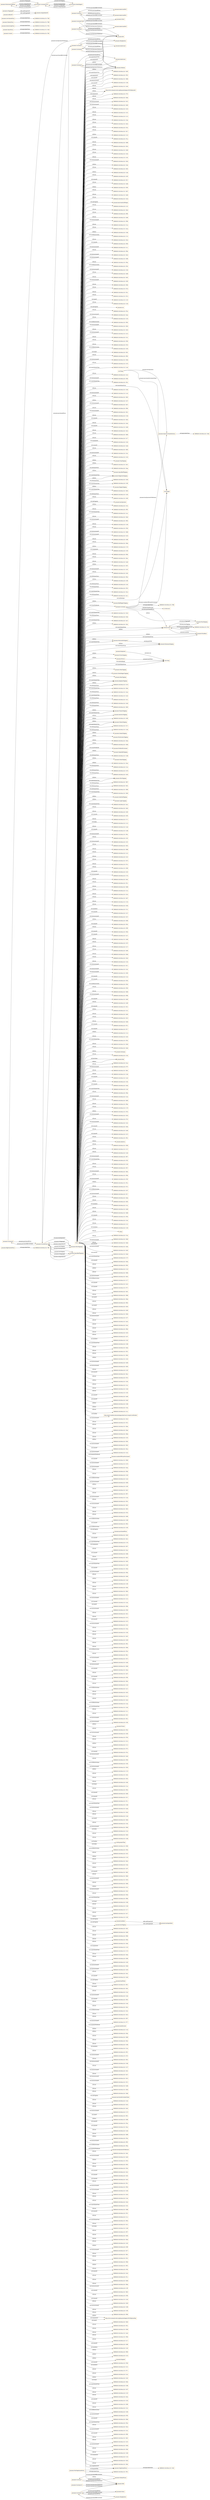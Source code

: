 digraph ar2dtool_diagram { 
rankdir=LR;
size="1501"
node [shape = rectangle, color="orange"]; "5890fe26:18c340ca124:-7f6f" "pizzaxxx:TunaTopping" "5890fe26:18c340ca124:-7d41" "5890fe26:18c340ca124:-7daa" "pizzaxxx:SpicyBeefTopping" "pizzaxxx:PepperoniTopping" "5890fe26:18c340ca124:-7e56" "5890fe26:18c340ca124:-7f92" "5890fe26:18c340ca124:-7cf8" "pizzaxxx:PepperTopping" "5890fe26:18c340ca124:-7d05" "5890fe26:18c340ca124:-7cd5" "pizzaxxx:Hot" "5890fe26:18c340ca124:-7fb4" "5890fe26:18c340ca124:-7eff" "5890fe26:18c340ca124:-7cef" "5890fe26:18c340ca124:-7f23" "pizzaxxx:SpicyPizza" "5890fe26:18c340ca124:-7d1e" "5890fe26:18c340ca124:-7f86" "5890fe26:18c340ca124:-7f54" "5890fe26:18c340ca124:-7ec1" "pizzaxxx:RedPepperTopping" "5890fe26:18c340ca124:-7d16" "pizzaxxx:NonVegetarianPizza" "5890fe26:18c340ca124:-7fa8" "5890fe26:18c340ca124:-7ea7" "5890fe26:18c340ca124:-7d3c" "pizzaxxx:Customer" "pizzaxxx:PrawnTopping" "pizzaxxx:ParmezanTopping" "pizzaxxx:CheesyPizza" "pizzaxxx:HighCaloriePizza" "pizzaxxx:MeatTopping" "pizzaxxx:GreenPepperTopping" "5890fe26:18c340ca124:-7f9d" "pizzaxxx:HamTopping" "5890fe26:18c340ca124:-7ebb" "pizzaxxx:JalapenoTopping" "5890fe26:18c340ca124:-7e7d" "pizzaxxx:InterestingPizza" "pizzaxxx:PizzaBase" "pizzaxxx:Medium" "5890fe26:18c340ca124:-7d0e" "5890fe26:18c340ca124:-7e81" "5890fe26:18c340ca124:-7e4a" "5890fe26:18c340ca124:-7f01" "5890fe26:18c340ca124:-7eaf" "5890fe26:18c340ca124:-7ce1" "pizzaxxx:MozzarellaTopping" "5890fe26:18c340ca124:-7e3d" "5890fe26:18c340ca124:-7d83" "pizzaxxx:PizzaTopping" "pizzaxxx:TomatoTopping" "pizzaxxx:AnchovyTopping" "5890fe26:18c340ca124:-7efb" "pizzaxxx:Person" "pizzaxxx:CheeseTopping" "pizzaxxx:Employee" "5890fe26:18c340ca124:-7f40" "5890fe26:18c340ca124:-7e71" "5890fe26:18c340ca124:-7ce8" "5890fe26:18c340ca124:-7fe2" "pizzaxxx:SalamiTopping" "pizzaxxx:Mild" "pizzaxxx:MushroomsTopping" "5890fe26:18c340ca124:-7d4e" "pizzaxxx:SpicinessValuePartition" "pizzaxxx:VegeterianPizza" "pizzaxxx:LowCaloriePizza" "5890fe26:18c340ca124:-7d46" "5890fe26:18c340ca124:-7eb3" "pizzaxxx:PreferedCustomer" "pizzaxxx:VegetableTopping" "5890fe26:18c340ca124:-7cd9" "pizzaxxx:OnionTopping" "5890fe26:18c340ca124:-7d4a" "5890fe26:18c340ca124:-7cce" "5890fe26:18c340ca124:-7e76" "5890fe26:18c340ca124:-7e30" "pizzaxxx:OliveTopping" "5890fe26:18c340ca124:-7db7" "5890fe26:18c340ca124:-7e61" "5890fe26:18c340ca124:-7d90" "5890fe26:18c340ca124:-7d00" "pizzaxxx:SeaFoodTopping" "pizzaxxx:Pizza" "pizzaxxx:CaperTopping" "pizzaxxx:Country" "5890fe26:18c340ca124:-7ea1" ; /*classes style*/
	"pizzaxxx:Customer10" -> "pizzaxxx:Mild" [ label = "pizzaxxx:hasSpicinessPreference" ];
	"pizzaxxx:CheezyPizza1" -> "pizzaxxx:Customer7" [ label = "pizzaxxx:purchasedByCustomer" ];
	"pizzaxxx:Customer7" -> "pizzaxxx:CheezyPizza1" [ label = "pizzaxxx:purchasedPizza" ];
	"pizzaxxx:Customer7" -> "pizzaxxx:Mild" [ label = "pizzaxxx:hasSpicinessPreference" ];
	"pizzaxxx:Customer1" -> "pizzaxxx:AmericanHot2" [ label = "pizzaxxx:purchasedPizza" ];
	"pizzaxxx:Customer1" -> "pizzaxxx:AmericanHot1" [ label = "pizzaxxx:purchasedPizza" ];
	"pizzaxxx:Customer1" -> "pizzaxxx:Hot" [ label = "pizzaxxx:hasSpicinessPreference" ];
	"pizzaxxx:Mergherita1" -> "pizzaxxx:Customer2" [ label = "pizzaxxx:purchasedByCustomer" ];
	"pizzaxxx:Customer6" -> "pizzaxxx:American2" [ label = "pizzaxxx:purchasedPizza" ];
	"pizzaxxx:Customer6" -> "pizzaxxx:Medium" [ label = "pizzaxxx:hasSpicinessPreference" ];
	"pizzaxxx:OliveTopping1" -> "pizzaxxx:CustomPizza1" [ label = "pizzaxxx:isToppingOf" ];
	"pizzaxxx:OliveTopping1" -> "pizzaxxx:CustomPizza1" [ label = "pizzaxxx:isIngredientOf" ];
	"pizzaxxx:Margherita2" -> "pizzaxxx:Customer3" [ label = "pizzaxxx:purchasedByCustomer" ];
	"pizzaxxx:SpicyPizza" -> "5890fe26:18c340ca124:-7eb3" [ label = "owl:equivalentClass" ];
	"pizzaxxx:CheesyPizza" -> "5890fe26:18c340ca124:-7f9d" [ label = "owl:equivalentClass" ];
	"pizzaxxx:isToppingOf" -> "pizzaxxx:isIngredientOf" [ label = "rdfs:subPropertyOf" ];
	"pizzaxxx:MushroomTopping1" -> "pizzaxxx:CustomePizza2" [ label = "pizzaxxx:isToppingOf" ];
	"pizzaxxx:MushroomTopping1" -> "pizzaxxx:CustomePizza2" [ label = "pizzaxxx:isIngredientOf" ];
	"pizzaxxx:HighCaloriePizza" -> "5890fe26:18c340ca124:-7f6f" [ label = "owl:equivalentClass" ];
	"pizzaxxx:GreenPepper1" -> "pizzaxxx:CustomePizza2" [ label = "pizzaxxx:isToppingOf" ];
	"pizzaxxx:GreenPepper1" -> "pizzaxxx:CustomePizza2" [ label = "pizzaxxx:isIngredientOf" ];
	"pizzaxxx:Customer5" -> "pizzaxxx:American1" [ label = "pizzaxxx:purchasedPizza" ];
	"pizzaxxx:Customer5" -> "pizzaxxx:Medium" [ label = "pizzaxxx:hasSpicinessPreference" ];
	"pizzaxxx:VegeterianPizza" -> "5890fe26:18c340ca124:-7e81" [ label = "owl:equivalentClass" ];
	"pizzaxxx:American2" -> "pizzaxxx:Customer6" [ label = "pizzaxxx:purchasedByCustomer" ];
	"pizzaxxx:InterestingPizza" -> "5890fe26:18c340ca124:-7f54" [ label = "owl:equivalentClass" ];
	"pizzaxxx:Soho2" -> "pizzaxxx:Customer9" [ label = "pizzaxxx:purchasedByCustomer" ];
	"pizzaxxx:CustomePizza2" -> "pizzaxxx:MushroomTopping1" [ label = "pizzaxxx:hasTopping" ];
	"pizzaxxx:CustomePizza2" -> "pizzaxxx:GreenPepper1" [ label = "pizzaxxx:hasTopping" ];
	"pizzaxxx:CustomePizza2" -> "pizzaxxx:MushroomTopping1" [ label = "pizzaxxx:hasIngredient" ];
	"pizzaxxx:CustomePizza2" -> "pizzaxxx:GreenPepper1" [ label = "pizzaxxx:hasIngredient" ];
	"pizzaxxx:AmericanHot3" -> "pizzaxxx:Customer4" [ label = "pizzaxxx:purchasedByCustomer" ];
	"pizzaxxx:SpicinessValuePartition" -> "5890fe26:18c340ca124:-7ebb" [ label = "owl:equivalentClass" ];
	"pizzaxxx:isBaseOf" -> "pizzaxxx:isIngredientOf" [ label = "rdfs:subPropertyOf" ];
	"pizzaxxx:Country" -> "5890fe26:18c340ca124:-7f92" [ label = "owl:equivalentClass" ];
	"pizzaxxx:MozzarellaTopping" -> "pizzaxxx:ParmezanTopping" [ label = "owl:disjointWith" ];
	"pizzaxxx:LowCaloriePizza" -> "5890fe26:18c340ca124:-7f40" [ label = "owl:equivalentClass" ];
	"NULL" -> "5890fe26:18c340ca124:-7eb5" [ label = "rdf:rest" ];
	"NULL" -> "pizzaxxx:PepperTopping" [ label = "rdf:first" ];
	"NULL" -> "pizzaxxx:Mild" [ label = "rdf:first" ];
	"NULL" -> "5890fe26:18c340ca124:-7ef0" [ label = "rdf:rest" ];
	"NULL" -> "5890fe26:18c340ca124:-7ef5" [ label = "owl:unionOf" ];
	"NULL" -> "pizzaxxx:ParmezanTopping" [ label = "rdf:first" ];
	"NULL" -> "pizzaxxx:PepperoniTopping" [ label = "owl:someValuesFrom" ];
	"NULL" -> "5890fe26:18c340ca124:-7c71" [ label = "rdf:rest" ];
	"NULL" -> "5890fe26:18c340ca124:-7c15" [ label = "swrl:body" ];
	"NULL" -> "5890fe26:18c340ca124:-7ca9" [ label = "rdf:rest" ];
	"NULL" -> "5890fe26:18c340ca124:-7cd8" [ label = "owl:unionOf" ];
	"NULL" -> "5890fe26:18c340ca124:-7f9c" [ label = "owl:intersectionOf" ];
	"NULL" -> "5890fe26:18c340ca124:-7cf5" [ label = "rdf:rest" ];
	"NULL" -> "5890fe26:18c340ca124:-7cf2" [ label = "owl:intersectionOf" ];
	"NULL" -> "5890fe26:18c340ca124:-7d32" [ label = "rdf:rest" ];
	"NULL" -> "5890fe26:18c340ca124:-7d68" [ label = "rdf:rest" ];
	"NULL" -> "pizzaxxx:Pizza" [ label = "owl:someValuesFrom" ];
	"NULL" -> "5890fe26:18c340ca124:-7cc3" [ label = "rdf:rest" ];
	"NULL" -> "5890fe26:18c340ca124:-7ecf" [ label = "rdf:rest" ];
	"NULL" -> "pizzaxxx:TunaTopping" [ label = "rdf:first" ];
	"NULL" -> "5890fe26:18c340ca124:-7d75" [ label = "rdf:rest" ];
	"NULL" -> "5890fe26:18c340ca124:-7f14" [ label = "rdf:rest" ];
	"NULL" -> "5890fe26:18c340ca124:-7bf6" [ label = "rdf:rest" ];
	"NULL" -> "5890fe26:18c340ca124:-7e2f" [ label = "owl:unionOf" ];
	"NULL" -> "5890fe26:18c340ca124:-7c7b" [ label = "owl:intersectionOf" ];
	"NULL" -> "5890fe26:18c340ca124:-7ce8" [ label = "owl:allValuesFrom" ];
	"NULL" -> "5890fe26:18c340ca124:-7edc" [ label = "rdf:rest" ];
	"NULL" -> "5890fe26:18c340ca124:-7f21" [ label = "rdf:rest" ];
	"NULL" -> "5890fe26:18c340ca124:-7dd8" [ label = "rdf:rest" ];
	"NULL" -> "5890fe26:18c340ca124:-7c1e" [ label = "rdf:rest" ];
	"NULL" -> "5890fe26:18c340ca124:-7e2e" [ label = "rdf:rest" ];
	"NULL" -> "5890fe26:18c340ca124:-7cf8" [ label = "owl:someValuesFrom" ];
	"NULL" -> "5890fe26:18c340ca124:-7e97" [ label = "rdf:rest" ];
	"NULL" -> "5890fe26:18c340ca124:-7c2b" [ label = "rdf:rest" ];
	"NULL" -> "5890fe26:18c340ca124:-7e3b" [ label = "rdf:rest" ];
	"NULL" -> "5890fe26:18c340ca124:-7c2c" [ label = "owl:members" ];
	"NULL" -> "5890fe26:18c340ca124:-7c57" [ label = "owl:unionOf" ];
	"NULL" -> "5890fe26:18c340ca124:-7cb7" [ label = "owl:intersectionOf" ];
	"NULL" -> "5890fe26:18c340ca124:-7bfd" [ label = "rdf:first" ];
	"NULL" -> "5890fe26:18c340ca124:-7f45" [ label = "owl:unionOf" ];
	"NULL" -> "pizzaxxx:Medium" [ label = "owl:someValuesFrom" ];
	"NULL" -> "5890fe26:18c340ca124:-7f8f" [ label = "rdf:rest" ];
	"NULL" -> "5890fe26:18c340ca124:-7f0d" [ label = "owl:unionOf" ];
	"NULL" -> "xsd:string" [ label = "owl:onDataRange" ];
	"NULL" -> "5890fe26:18c340ca124:-7ce7" [ label = "owl:unionOf" ];
	"NULL" -> "5890fe26:18c340ca124:-7e69" [ label = "rdf:rest" ];
	"NULL" -> "5890fe26:18c340ca124:-7e30" [ label = "owl:allValuesFrom" ];
	"NULL" -> "5890fe26:18c340ca124:-7d7f" [ label = "rdf:rest" ];
	"NULL" -> "5890fe26:18c340ca124:-7c27" [ label = "rdf:rest" ];
	"NULL" -> "5890fe26:18c340ca124:-7e90" [ label = "rdf:rest" ];
	"NULL" -> "5890fe26:18c340ca124:-7d4d" [ label = "rdf:rest" ];
	"NULL" -> "5890fe26:18c340ca124:-7cce" [ label = "owl:allValuesFrom" ];
	"NULL" -> "5890fe26:18c340ca124:-7dcd" [ label = "rdf:rest" ];
	"NULL" -> "5890fe26:18c340ca124:-7c34" [ label = "rdf:rest" ];
	"NULL" -> "5890fe26:18c340ca124:-7e56" [ label = "owl:allValuesFrom" ];
	"NULL" -> "pizzaxxx:OnionTopping" [ label = "rdf:first" ];
	"NULL" -> "5890fe26:18c340ca124:-7d11" [ label = "owl:intersectionOf" ];
	"NULL" -> "5890fe26:18c340ca124:-7cdc" [ label = "owl:intersectionOf" ];
	"NULL" -> "pizzaxxx:PreferedCustomer" [ label = "swrl:classPredicate" ];
	"NULL" -> "5890fe26:18c340ca124:-7df0" [ label = "owl:intersectionOf" ];
	"NULL" -> "5890fe26:18c340ca124:-7ccd" [ label = "owl:unionOf" ];
	"NULL" -> "5890fe26:18c340ca124:-7f2b" [ label = "owl:unionOf" ];
	"NULL" -> "5890fe26:18c340ca124:-7f5d" [ label = "owl:withRestrictions" ];
	"NULL" -> "5890fe26:18c340ca124:-7f59" [ label = "rdf:rest" ];
	"NULL" -> "5890fe26:18c340ca124:-7d06" [ label = "rdf:rest" ];
	"NULL" -> "5890fe26:18c340ca124:-7fd9" [ label = "owl:intersectionOf" ];
	"NULL" -> "5890fe26:18c340ca124:-7e60" [ label = "owl:unionOf" ];
	"NULL" -> "5890fe26:18c340ca124:-7e6f" [ label = "rdf:rest" ];
	"NULL" -> "5890fe26:18c340ca124:-7fa2" [ label = "owl:unionOf" ];
	"NULL" -> "5890fe26:18c340ca124:-7c21" [ label = "rdf:first" ];
	"NULL" -> "5890fe26:18c340ca124:-7eb0" [ label = "rdf:rest" ];
	"NULL" -> "5890fe26:18c340ca124:-7d13" [ label = "rdf:rest" ];
	"NULL" -> "5890fe26:18c340ca124:-7d49" [ label = "rdf:rest" ];
	"NULL" -> "5890fe26:18c340ca124:-7f12" [ label = "owl:unionOf" ];
	"NULL" -> "5890fe26:18c340ca124:-7f17" [ label = "owl:unionOf" ];
	"NULL" -> "pizzaxxx:MushroomsTopping" [ label = "rdf:first" ];
	"NULL" -> "5890fe26:18c340ca124:-7c14" [ label = "rdf:first" ];
	"NULL" -> "5890fe26:18c340ca124:-7eef" [ label = "rdf:rest" ];
	"NULL" -> "5890fe26:18c340ca124:-7f35" [ label = "owl:someValuesFrom" ];
	"NULL" -> "5890fe26:18c340ca124:-7d56" [ label = "rdf:rest" ];
	"NULL" -> "pizzaxxx:PizzaBase" [ label = "owl:someValuesFrom" ];
	"NULL" -> "5890fe26:18c340ca124:-7ebd" [ label = "rdf:rest" ];
	"NULL" -> "pizzaxxx:Germany" [ label = "rdf:first" ];
	"NULL" -> "5890fe26:18c340ca124:-7e7d" [ label = "owl:allValuesFrom" ];
	"NULL" -> "5890fe26:18c340ca124:-7ce1" [ label = "owl:allValuesFrom" ];
	"NULL" -> "5890fe26:18c340ca124:-7c3e" [ label = "rdf:rest" ];
	"NULL" -> "pizzaxxx:Italy" [ label = "owl:hasValue" ];
	"NULL" -> "5890fe26:18c340ca124:-7eca" [ label = "rdf:rest" ];
	"NULL" -> "5890fe26:18c340ca124:-7f7f" [ label = "owl:intersectionOf" ];
	"NULL" -> "5890fe26:18c340ca124:-7d81" [ label = "rdf:rest" ];
	"NULL" -> "5890fe26:18c340ca124:-7c4b" [ label = "rdf:rest" ];
	"NULL" -> "pizzaxxx:CheeseTopping" [ label = "rdf:first" ];
	"NULL" -> "5890fe26:18c340ca124:-7ce0" [ label = "owl:unionOf" ];
	"NULL" -> "5890fe26:18c340ca124:-7cfd" [ label = "rdf:rest" ];
	"NULL" -> "5890fe26:18c340ca124:-7eed" [ label = "owl:unionOf" ];
	"NULL" -> "5890fe26:18c340ca124:-7caf" [ label = "owl:someValuesFrom" ];
	"NULL" -> "5890fe26:18c340ca124:-7f9e" [ label = "rdf:rest" ];
	"NULL" -> "5890fe26:18c340ca124:-7ca4" [ label = "owl:intersectionOf" ];
	"NULL" -> "5890fe26:18c340ca124:-7dd3" [ label = "rdf:rest" ];
	"NULL" -> "5890fe26:18c340ca124:-7f9a" [ label = "rdf:rest" ];
	"NULL" -> "5890fe26:18c340ca124:-7c79" [ label = "rdf:rest" ];
	"NULL" -> "5890fe26:18c340ca124:-7f2d" [ label = "rdf:first" ];
	"NULL" -> "5890fe26:18c340ca124:-7d19" [ label = "owl:intersectionOf" ];
	"NULL" -> "5890fe26:18c340ca124:-7f7d" [ label = "rdf:rest" ];
	"NULL" -> "5890fe26:18c340ca124:-7cd1" [ label = "owl:intersectionOf" ];
	"NULL" -> "pizzaxxx:Italy" [ label = "rdf:first" ];
	"NULL" -> "5890fe26:18c340ca124:-7e8e" [ label = "owl:unionOf" ];
	"NULL" -> "5890fe26:18c340ca124:-7ee8" [ label = "rdf:rest" ];
	"NULL" -> "5890fe26:18c340ca124:-7e75" [ label = "owl:unionOf" ];
	"NULL" -> "5890fe26:18c340ca124:-7f0c" [ label = "rdf:rest" ];
	"NULL" -> "pizzaxxx:Hot" [ label = "owl:someValuesFrom" ];
	"NULL" -> "pizzaxxx:America" [ label = "rdf:first" ];
	"NULL" -> "5890fe26:18c340ca124:-7d3b" [ label = "rdf:rest" ];
	"NULL" -> "5890fe26:18c340ca124:-7c22" [ label = "rdf:rest" ];
	"NULL" -> "5890fe26:18c340ca124:-7ce9" [ label = "rdf:rest" ];
	"NULL" -> "5890fe26:18c340ca124:-7f67" [ label = "owl:intersectionOf" ];
	"NULL" -> "5890fe26:18c340ca124:-7f2f" [ label = "owl:someValuesFrom" ];
	"NULL" -> "5890fe26:18c340ca124:-7cd9" [ label = "owl:allValuesFrom" ];
	"NULL" -> "5890fe26:18c340ca124:-7c40" [ label = "rdf:rest" ];
	"NULL" -> "5890fe26:18c340ca124:-7f47" [ label = "rdf:rest" ];
	"NULL" -> "5890fe26:18c340ca124:-7d6c" [ label = "owl:intersectionOf" ];
	"NULL" -> "5890fe26:18c340ca124:-7f08" [ label = "rdf:rest" ];
	"NULL" -> "5890fe26:18c340ca124:-7f4f" [ label = "owl:intersectionOf" ];
	"NULL" -> "5890fe26:18c340ca124:-7f5c" [ label = "rdf:first" ];
	"NULL" -> "5890fe26:18c340ca124:-7f15" [ label = "rdf:rest" ];
	"NULL" -> "5890fe26:18c340ca124:-7c67" [ label = "owl:withRestrictions" ];
	"NULL" -> "5890fe26:18c340ca124:-7fc7" [ label = "owl:intersectionOf" ];
	"NULL" -> "5890fe26:18c340ca124:-7e6a" [ label = "rdf:rest" ];
	"NULL" -> "5890fe26:18c340ca124:-7bf3" [ label = "rdf:rest" ];
	"NULL" -> "5890fe26:18c340ca124:-7c41" [ label = "owl:members" ];
	"NULL" -> "5890fe26:18c340ca124:-7edd" [ label = "rdf:rest" ];
	"NULL" -> "xsd:string" [ label = "owl:someValuesFrom" ];
	"NULL" -> "5890fe26:18c340ca124:-7dd9" [ label = "rdf:rest" ];
	"NULL" -> "5890fe26:18c340ca124:-7f56" [ label = "owl:unionOf" ];
	"NULL" -> "5890fe26:18c340ca124:-7c5e" [ label = "rdf:rest" ];
	"NULL" -> "5890fe26:18c340ca124:-7c1f" [ label = "rdf:rest" ];
	"NULL" -> "5890fe26:18c340ca124:-7c28" [ label = "owl:members" ];
	"NULL" -> "rdf:nil" [ label = "rdf:rest" ];
	"NULL" -> "5890fe26:18c340ca124:-7c5a" [ label = "rdf:rest" ];
	"NULL" -> "5890fe26:18c340ca124:-7de8" [ label = "owl:intersectionOf" ];
	"NULL" -> "5890fe26:18c340ca124:-7de6" [ label = "rdf:rest" ];
	"NULL" -> "5890fe26:18c340ca124:-7ede" [ label = "owl:unionOf" ];
	"NULL" -> "5890fe26:18c340ca124:-7e61" [ label = "owl:allValuesFrom" ];
	"NULL" -> "5890fe26:18c340ca124:-7e00" [ label = "owl:intersectionOf" ];
	"NULL" -> "5890fe26:18c340ca124:-7e4a" [ label = "owl:allValuesFrom" ];
	"NULL" -> "5890fe26:18c340ca124:-7e3d" [ label = "owl:allValuesFrom" ];
	"NULL" -> "5890fe26:18c340ca124:-7da9" [ label = "owl:unionOf" ];
	"NULL" -> "5890fe26:18c340ca124:-7c7f" [ label = "owl:someValuesFrom" ];
	"NULL" -> "5890fe26:18c340ca124:-7e8a" [ label = "owl:unionOf" ];
	"NULL" -> "5890fe26:18c340ca124:-7fd5" [ label = "rdf:rest" ];
	"NULL" -> "5890fe26:18c340ca124:-7c1d" [ label = "rdf:first" ];
	"NULL" -> "5890fe26:18c340ca124:-7cef" [ label = "owl:allValuesFrom" ];
	"NULL" -> "5890fe26:18c340ca124:-7d0b" [ label = "rdf:rest" ];
	"NULL" -> "5890fe26:18c340ca124:-7d54" [ label = "owl:intersectionOf" ];
	"NULL" -> "5890fe26:18c340ca124:-7d46" [ label = "rdf:first" ];
	"NULL" -> "5890fe26:18c340ca124:-7c77" [ label = "owl:withRestrictions" ];
	"NULL" -> "5890fe26:18c340ca124:-7ec0" [ label = "owl:unionOf" ];
	"NULL" -> "5890fe26:18c340ca124:-7f72" [ label = "owl:unionOf" ];
	"NULL" -> "5890fe26:18c340ca124:-7e91" [ label = "rdf:rest" ];
	"NULL" -> "5890fe26:18c340ca124:-7d8d" [ label = "rdf:rest" ];
	"NULL" -> "5890fe26:18c340ca124:-7dda" [ label = "owl:oneOf" ];
	"NULL" -> "5890fe26:18c340ca124:-7fb0" [ label = "rdf:rest" ];
	"NULL" -> "5890fe26:18c340ca124:-7dc6" [ label = "owl:oneOf" ];
	"NULL" -> "5890fe26:18c340ca124:-7e06" [ label = "rdf:rest" ];
	"NULL" -> "5890fe26:18c340ca124:-7d5b" [ label = "rdf:rest" ];
	"NULL" -> "5890fe26:18c340ca124:-7cf7" [ label = "owl:intersectionOf" ];
	"NULL" -> "pizzaxxx:JalapenoTopping" [ label = "rdf:first" ];
	"NULL" -> "pizzaxxx:VegeterianPizza" [ label = "owl:complementOf" ];
	"NULL" -> "5890fe26:18c340ca124:-7ee3" [ label = "rdf:rest" ];
	"NULL" -> "5890fe26:18c340ca124:-7ea4" [ label = "rdf:rest" ];
	"NULL" -> "5890fe26:18c340ca124:-7fbd" [ label = "rdf:rest" ];
	"NULL" -> "5890fe26:18c340ca124:-7e20" [ label = "rdf:rest" ];
	"NULL" -> "pizzaxxx:Person" [ label = "rdf:first" ];
	"NULL" -> "5890fe26:18c340ca124:-7cd7" [ label = "rdf:rest" ];
	"NULL" -> "5890fe26:18c340ca124:-7d1e" [ label = "owl:someValuesFrom" ];
	"NULL" -> "5890fe26:18c340ca124:-7c35" [ label = "owl:members" ];
	"NULL" -> "pizzaxxx:Hot" [ label = "swrl:argument2" ];
	"NULL" -> "5890fe26:18c340ca124:-7c99" [ label = "owl:someValuesFrom" ];
	"NULL" -> "pizzaxxx:ParmezanTopping" [ label = "owl:someValuesFrom" ];
	"NULL" -> "5890fe26:18c340ca124:-7ebe" [ label = "rdf:rest" ];
	"NULL" -> "5890fe26:18c340ca124:-7f42" [ label = "rdf:rest" ];
	"NULL" -> "5890fe26:18c340ca124:-7d64" [ label = "rdf:rest" ];
	"NULL" -> "5890fe26:18c340ca124:-7c05" [ label = "rdf:first" ];
	"NULL" -> "5890fe26:18c340ca124:-7e08" [ label = "owl:intersectionOf" ];
	"NULL" -> "5890fe26:18c340ca124:-7d30" [ label = "owl:intersectionOf" ];
	"NULL" -> "5890fe26:18c340ca124:-7c3f" [ label = "rdf:rest" ];
	"NULL" -> "5890fe26:18c340ca124:-7da1" [ label = "owl:unionOf" ];
	"NULL" -> "pizzaxxx:HamTopping" [ label = "rdf:first" ];
	"NULL" -> "5890fe26:18c340ca124:-7f10" [ label = "rdf:rest" ];
	"NULL" -> "5890fe26:18c340ca124:-7c84" [ label = "rdf:first" ];
	"NULL" -> "5890fe26:18c340ca124:-7c4c" [ label = "rdf:rest" ];
	"NULL" -> "5890fe26:18c340ca124:-7c0d" [ label = "rdf:rest" ];
	"NULL" -> "5890fe26:18c340ca124:-7fb4" [ label = "owl:allValuesFrom" ];
	"NULL" -> "5890fe26:18c340ca124:-7cbf" [ label = "rdf:rest" ];
	"NULL" -> "pizzaxxx:Medium" [ label = "swrl:argument2" ];
	"NULL" -> "5890fe26:18c340ca124:-7ed9" [ label = "owl:unionOf" ];
	"NULL" -> "5890fe26:18c340ca124:-7ee9" [ label = "owl:unionOf" ];
	"NULL" -> "5890fe26:18c340ca124:-7c66" [ label = "rdf:first" ];
	"NULL" -> "5890fe26:18c340ca124:-7fa8" [ label = "owl:allValuesFrom" ];
	"NULL" -> "5890fe26:18c340ca124:-7c0a" [ label = "rdf:first" ];
	"NULL" -> "5890fe26:18c340ca124:-7ccc" [ label = "rdf:rest" ];
	"NULL" -> "pizzaxxx:RedPepperTopping" [ label = "rdf:first" ];
	"NULL" -> "pizzaxxx:MozzarellaTopping" [ label = "rdf:first" ];
	"NULL" -> "pizzaxxx:PizzaBase" [ label = "rdf:first" ];
	"NULL" -> "http://sqwrl.stanford.edu/ontologies/built-ins/3.4/sqwrl.owl#select" [ label = "swrl:builtin" ];
	"NULL" -> "5890fe26:18c340ca124:-7d1d" [ label = "owl:intersectionOf" ];
	"NULL" -> "5890fe26:18c340ca124:-7fc3" [ label = "rdf:rest" ];
	"NULL" -> "5890fe26:18c340ca124:-7d6e" [ label = "rdf:rest" ];
	"NULL" -> "5890fe26:18c340ca124:-7dee" [ label = "rdf:rest" ];
	"NULL" -> "5890fe26:18c340ca124:-7d6a" [ label = "rdf:rest" ];
	"NULL" -> "5890fe26:18c340ca124:-7c55" [ label = "rdf:rest" ];
	"NULL" -> "5890fe26:18c340ca124:-7bf4" [ label = "rdf:first" ];
	"NULL" -> "5890fe26:18c340ca124:-7d42" [ label = "owl:intersectionOf" ];
	"NULL" -> "5890fe26:18c340ca124:-7d4e" [ label = "rdf:first" ];
	"NULL" -> "5890fe26:18c340ca124:-7dca" [ label = "owl:unionOf" ];
	"NULL" -> "5890fe26:18c340ca124:-7ce4" [ label = "owl:intersectionOf" ];
	"NULL" -> "pizzaxxx:numberOfPizzasPurchased" [ label = "swrl:propertyPredicate" ];
	"NULL" -> "5890fe26:18c340ca124:-7db6" [ label = "owl:unionOf" ];
	"NULL" -> "5890fe26:18c340ca124:-7e79" [ label = "owl:intersectionOf" ];
	"NULL" -> "5890fe26:18c340ca124:-7eaa" [ label = "owl:intersectionOf" ];
	"NULL" -> "5890fe26:18c340ca124:-7fdd" [ label = "rdf:rest" ];
	"NULL" -> "5890fe26:18c340ca124:-7c30" [ label = "rdf:rest" ];
	"NULL" -> "5890fe26:18c340ca124:-7ca0" [ label = "owl:withRestrictions" ];
	"NULL" -> "5890fe26:18c340ca124:-7d38" [ label = "owl:intersectionOf" ];
	"NULL" -> "5890fe26:18c340ca124:-7c8f" [ label = "rdf:first" ];
	"NULL" -> "5890fe26:18c340ca124:-7ed1" [ label = "rdf:rest" ];
	"NULL" -> "5890fe26:18c340ca124:-7f87" [ label = "rdf:rest" ];
	"NULL" -> "5890fe26:18c340ca124:-7cab" [ label = "owl:intersectionOf" ];
	"NULL" -> "pizzaxxx:MeatTopping" [ label = "rdf:first" ];
	"NULL" -> "5890fe26:18c340ca124:-7f55" [ label = "rdf:rest" ];
	"NULL" -> "pizzaxxx:Medium" [ label = "rdf:first" ];
	"NULL" -> "5890fe26:18c340ca124:-7eb2" [ label = "owl:intersectionOf" ];
	"NULL" -> "5890fe26:18c340ca124:-7d02" [ label = "rdf:rest" ];
	"NULL" -> "5890fe26:18c340ca124:-7f16" [ label = "rdf:rest" ];
	"NULL" -> "5890fe26:18c340ca124:-7e6b" [ label = "rdf:rest" ];
	"NULL" -> "5890fe26:18c340ca124:-7c98" [ label = "owl:withRestrictions" ];
	"NULL" -> "5890fe26:18c340ca124:-7fb3" [ label = "owl:unionOf" ];
	"NULL" -> "5890fe26:18c340ca124:-7c6f" [ label = "owl:withRestrictions" ];
	"NULL" -> "pizzaxxx:purchasedPizza" [ label = "owl:onProperty" ];
	"NULL" -> "5890fe26:18c340ca124:-7d45" [ label = "rdf:rest" ];
	"NULL" -> "5890fe26:18c340ca124:-7ee1" [ label = "owl:unionOf" ];
	"NULL" -> "5890fe26:18c340ca124:-7c78" [ label = "owl:someValuesFrom" ];
	"NULL" -> "5890fe26:18c340ca124:-7bf7" [ label = "swrl:arguments" ];
	"NULL" -> "5890fe26:18c340ca124:-7d90" [ label = "owl:allValuesFrom" ];
	"NULL" -> "5890fe26:18c340ca124:-7eac" [ label = "rdf:rest" ];
	"NULL" -> "5890fe26:18c340ca124:-7e9b" [ label = "owl:unionOf" ];
	"NULL" -> "5890fe26:18c340ca124:-7d52" [ label = "rdf:rest" ];
	"NULL" -> "5890fe26:18c340ca124:-7e83" [ label = "owl:unionOf" ];
	"NULL" -> "5890fe26:18c340ca124:-7c8d" [ label = "owl:someValuesFrom" ];
	"NULL" -> "5890fe26:18c340ca124:-7fed" [ label = "owl:unionOf" ];
	"NULL" -> "5890fe26:18c340ca124:-7f6e" [ label = "owl:intersectionOf" ];
	"NULL" -> "5890fe26:18c340ca124:-7da8" [ label = "rdf:rest" ];
	"NULL" -> "5890fe26:18c340ca124:-7cad" [ label = "rdf:first" ];
	"NULL" -> "5890fe26:18c340ca124:-7e76" [ label = "owl:allValuesFrom" ];
	"NULL" -> "5890fe26:18c340ca124:-7cdf" [ label = "rdf:rest" ];
	"NULL" -> "5890fe26:18c340ca124:-7ea7" [ label = "owl:someValuesFrom" ];
	"NULL" -> "5890fe26:18c340ca124:-7df4" [ label = "rdf:rest" ];
	"NULL" -> "5890fe26:18c340ca124:-7db5" [ label = "rdf:rest" ];
	"NULL" -> "5890fe26:18c340ca124:-7d70" [ label = "rdf:rest" ];
	"NULL" -> "5890fe26:18c340ca124:-7cc5" [ label = "owl:intersectionOf" ];
	"NULL" -> "5890fe26:18c340ca124:-7cee" [ label = "owl:unionOf" ];
	"NULL" -> "5890fe26:18c340ca124:-7f8b" [ label = "owl:oneOf" ];
	"NULL" -> "5890fe26:18c340ca124:-7f38" [ label = "owl:intersectionOf" ];
	"NULL" -> "pizzaxxx:PepperoniTopping" [ label = "rdf:first" ];
	"NULL" -> "5890fe26:18c340ca124:-7dc2" [ label = "rdf:rest" ];
	"NULL" -> "5890fe26:18c340ca124:-7e74" [ label = "rdf:rest" ];
	"NULL" -> "5890fe26:18c340ca124:-7e70" [ label = "owl:unionOf" ];
	"NULL" -> "5890fe26:18c340ca124:-7c9c" [ label = "owl:intersectionOf" ];
	"NULL" -> "5890fe26:18c340ca124:-7cba" [ label = "rdf:rest" ];
	"NULL" -> "pizzaxxx:TomatoTopping" [ label = "owl:someValuesFrom" ];
	"NULL" -> "5890fe26:18c340ca124:-7c00" [ label = "rdf:rest" ];
	"NULL" -> "pizzaxxx:SalamiTopping" [ label = "rdf:first" ];
	"NULL" -> "5890fe26:18c340ca124:-7e92" [ label = "rdf:rest" ];
	"NULL" -> "5890fe26:18c340ca124:-7e39" [ label = "rdf:rest" ];
	"NULL" -> "5890fe26:18c340ca124:-7f6c" [ label = "rdf:rest" ];
	"NULL" -> "5890fe26:18c340ca124:-7d8e" [ label = "rdf:rest" ];
	"NULL" -> "pizzaxxx:Hot" [ label = "rdf:first" ];
	"NULL" -> "5890fe26:18c340ca124:-7f2e" [ label = "owl:withRestrictions" ];
	"NULL" -> "5890fe26:18c340ca124:-7fb1" [ label = "rdf:rest" ];
	"NULL" -> "xsd:integer" [ label = "owl:someValuesFrom" ];
	"NULL" -> "5890fe26:18c340ca124:-7d72" [ label = "owl:intersectionOf" ];
	"NULL" -> "5890fe26:18c340ca124:-7e46" [ label = "rdf:rest" ];
	"NULL" -> "5890fe26:18c340ca124:-7d08" [ label = "owl:intersectionOf" ];
	"NULL" -> "5890fe26:18c340ca124:-7eba" [ label = "owl:unionOf" ];
	"NULL" -> "5890fe26:18c340ca124:-7ed7" [ label = "rdf:rest" ];
	"NULL" -> "5890fe26:18c340ca124:-7f9f" [ label = "owl:unionOf" ];
	"NULL" -> "5890fe26:18c340ca124:-7ddc" [ label = "rdf:rest" ];
	"NULL" -> "5890fe26:18c340ca124:-7c43" [ label = "rdf:rest" ];
	"NULL" -> "5890fe26:18c340ca124:-7ca7" [ label = "owl:withRestrictions" ];
	"NULL" -> "5890fe26:18c340ca124:-7e53" [ label = "rdf:rest" ];
	"NULL" -> "5890fe26:18c340ca124:-7e14" [ label = "rdf:rest" ];
	"NULL" -> "5890fe26:18c340ca124:-7ee4" [ label = "rdf:rest" ];
	"NULL" -> "5890fe26:18c340ca124:-7cae" [ label = "owl:withRestrictions" ];
	"NULL" -> "xsd:integer" [ label = "owl:onDatatype" ];
	"NULL" -> "5890fe26:18c340ca124:-7c64" [ label = "owl:someValuesFrom" ];
	"NULL" -> "5890fe26:18c340ca124:-7c11" [ label = "rdf:rest" ];
	"NULL" -> "5890fe26:18c340ca124:-7ef1" [ label = "rdf:rest" ];
	"NULL" -> "5890fe26:18c340ca124:-7fe1" [ label = "owl:intersectionOf" ];
	"NULL" -> "5890fe26:18c340ca124:-7cfb" [ label = "owl:intersectionOf" ];
	"NULL" -> "pizzaxxx:France" [ label = "rdf:first" ];
	"NULL" -> "5890fe26:18c340ca124:-7fcb" [ label = "rdf:rest" ];
	"NULL" -> "5890fe26:18c340ca124:-7d4f" [ label = "owl:intersectionOf" ];
	"NULL" -> "5890fe26:18c340ca124:-7f29" [ label = "rdf:rest" ];
	"NULL" -> "5890fe26:18c340ca124:-7d3c" [ label = "rdf:first" ];
	"NULL" -> "5890fe26:18c340ca124:-7e7e" [ label = "rdf:rest" ];
	"NULL" -> "5890fe26:18c340ca124:-7c12" [ label = "rdf:first" ];
	"NULL" -> "5890fe26:18c340ca124:-7f75" [ label = "rdf:rest" ];
	"NULL" -> "5890fe26:18c340ca124:-7f1e" [ label = "owl:unionOf" ];
	"NULL" -> "5890fe26:18c340ca124:-7ea0" [ label = "owl:intersectionOf" ];
	"NULL" -> "5890fe26:18c340ca124:-7f36" [ label = "rdf:rest" ];
	"NULL" -> "5890fe26:18c340ca124:-7c85" [ label = "owl:withRestrictions" ];
	"NULL" -> "5890fe26:18c340ca124:-7d26" [ label = "owl:intersectionOf" ];
	"NULL" -> "5890fe26:18c340ca124:-7c7d" [ label = "rdf:first" ];
	"NULL" -> "5890fe26:18c340ca124:-7efe" [ label = "rdf:rest" ];
	"NULL" -> "5890fe26:18c340ca124:-7f43" [ label = "rdf:rest" ];
	"NULL" -> "5890fe26:18c340ca124:-7ebf" [ label = "rdf:rest" ];
	"NULL" -> "5890fe26:18c340ca124:-7c1a" [ label = "swrl:head" ];
	"NULL" -> "5890fe26:18c340ca124:-7f04" [ label = "rdf:rest" ];
	"NULL" -> "5890fe26:18c340ca124:-7eb6" [ label = "owl:unionOf" ];
	"NULL" -> "5890fe26:18c340ca124:-7e7c" [ label = "owl:unionOf" ];
	"NULL" -> "5890fe26:18c340ca124:-7f11" [ label = "rdf:rest" ];
	"NULL" -> "pizzaxxx:SpicyBeefTopping" [ label = "rdf:first" ];
	"NULL" -> "5890fe26:18c340ca124:-7c68" [ label = "owl:someValuesFrom" ];
	"NULL" -> "5890fe26:18c340ca124:-7ea6" [ label = "owl:intersectionOf" ];
	"NULL" -> "5890fe26:18c340ca124:-7db7" [ label = "owl:allValuesFrom" ];
	"NULL" -> "5890fe26:18c340ca124:-7dc8" [ label = "rdf:rest" ];
	"NULL" -> "5890fe26:18c340ca124:-7c4d" [ label = "rdf:rest" ];
	"NULL" -> "5890fe26:18c340ca124:-7dd4" [ label = "owl:oneOf" ];
	"NULL" -> "5890fe26:18c340ca124:-7c0e" [ label = "rdf:rest" ];
	"NULL" -> "5890fe26:18c340ca124:-7d0d" [ label = "owl:intersectionOf" ];
	"NULL" -> "5890fe26:18c340ca124:-7c24" [ label = "swrl:body" ];
	"NULL" -> "5890fe26:18c340ca124:-7d40" [ label = "rdf:rest" ];
	"NULL" -> "5890fe26:18c340ca124:-7c06" [ label = "rdf:rest" ];
	"NULL" -> "swrlb:greaterThan" [ label = "swrl:builtin" ];
	"NULL" -> "5890fe26:18c340ca124:-7bfb" [ label = "swrl:body" ];
	"NULL" -> "5890fe26:18c340ca124:-7f3b" [ label = "owl:withRestrictions" ];
	"NULL" -> "5890fe26:18c340ca124:-7d1f" [ label = "rdf:rest" ];
	"NULL" -> "5890fe26:18c340ca124:-7c19" [ label = "rdf:first" ];
	"NULL" -> "5890fe26:18c340ca124:-7da3" [ label = "rdf:rest" ];
	"NULL" -> "5890fe26:18c340ca124:-7cda" [ label = "rdf:rest" ];
	"NULL" -> "5890fe26:18c340ca124:-7c97" [ label = "rdf:first" ];
	"NULL" -> "5890fe26:18c340ca124:-7d82" [ label = "owl:unionOf" ];
	"NULL" -> "5890fe26:18c340ca124:-7db0" [ label = "rdf:rest" ];
	"NULL" -> "5890fe26:18c340ca124:-7d2b" [ label = "owl:intersectionOf" ];
	"NULL" -> "pizzaxxx:JalapenoTopping" [ label = "owl:someValuesFrom" ];
	"NULL" -> "5890fe26:18c340ca124:-7d9d" [ label = "rdf:rest" ];
	"NULL" -> "5890fe26:18c340ca124:-7c01" [ label = "rdf:first" ];
	"NULL" -> "5890fe26:18c340ca124:-7cb2" [ label = "owl:intersectionOf" ];
	"NULL" -> "5890fe26:18c340ca124:-7f4d" [ label = "rdf:rest" ];
	"NULL" -> "5890fe26:18c340ca124:-7f6b" [ label = "owl:someValuesFrom" ];
	"NULL" -> "5890fe26:18c340ca124:-7c0b" [ label = "swrl:head" ];
	"NULL" -> "5890fe26:18c340ca124:-7c56" [ label = "rdf:rest" ];
	"NULL" -> "5890fe26:18c340ca124:-7c17" [ label = "rdf:rest" ];
	"NULL" -> "5890fe26:18c340ca124:-7e27" [ label = "rdf:rest" ];
	"NULL" -> "5890fe26:18c340ca124:-7c9f" [ label = "rdf:first" ];
	"NULL" -> "pizzaxxx:hasBase" [ label = "owl:onProperty" ];
	"NULL" -> "5890fe26:18c340ca124:-7dfc" [ label = "rdf:rest" ];
	"NULL" -> "5890fe26:18c340ca124:-7eb8" [ label = "rdf:rest" ];
	"NULL" -> "5890fe26:18c340ca124:-7f88" [ label = "rdf:rest" ];
	"NULL" -> "5890fe26:18c340ca124:-7feb" [ label = "rdf:rest" ];
	"NULL" -> "5890fe26:18c340ca124:-7e9e" [ label = "rdf:rest" ];
	"NULL" -> "5890fe26:18c340ca124:-7c20" [ label = "swrl:arguments" ];
	"NULL" -> "5890fe26:18c340ca124:-7c70" [ label = "owl:someValuesFrom" ];
	"NULL" -> "5890fe26:18c340ca124:-7e9a" [ label = "rdf:rest" ];
	"NULL" -> "5890fe26:18c340ca124:-7bf9" [ label = "rdf:rest" ];
	"NULL" -> "5890fe26:18c340ca124:-7cd3" [ label = "rdf:rest" ];
	"NULL" -> "5890fe26:18c340ca124:-7d3d" [ label = "owl:intersectionOf" ];
	"NULL" -> "5890fe26:18c340ca124:-7e29" [ label = "owl:intersectionOf" ];
	"NULL" -> "5890fe26:18c340ca124:-7d4a" [ label = "rdf:first" ];
	"NULL" -> "pizzaxxx:PrawnTopping" [ label = "rdf:first" ];
	"NULL" -> "5890fe26:18c340ca124:-7eec" [ label = "rdf:rest" ];
	"NULL" -> "5890fe26:18c340ca124:-7e49" [ label = "owl:unionOf" ];
	"NULL" -> "pizzaxxx:hasPhone" [ label = "owl:onProperty" ];
	"NULL" -> "5890fe26:18c340ca124:-7f81" [ label = "rdf:rest" ];
	"NULL" -> "5890fe26:18c340ca124:-7e6c" [ label = "owl:oneOf" ];
	"NULL" -> "5890fe26:18c340ca124:-7ec1" [ label = "owl:allValuesFrom" ];
	"NULL" -> "5890fe26:18c340ca124:-7c2e" [ label = "rdf:rest" ];
	"NULL" -> "5890fe26:18c340ca124:-7ceb" [ label = "owl:intersectionOf" ];
	"NULL" -> "5890fe26:18c340ca124:-7f05" [ label = "owl:unionOf" ];
	"NULL" -> "5890fe26:18c340ca124:-7ced" [ label = "rdf:rest" ];
	"NULL" -> "5890fe26:18c340ca124:-7e0c" [ label = "rdf:rest" ];
	"NULL" -> "5890fe26:18c340ca124:-7c8c" [ label = "owl:withRestrictions" ];
	"NULL" -> "5890fe26:18c340ca124:-7dc3" [ label = "rdf:rest" ];
	"NULL" -> "5890fe26:18c340ca124:-7fd7" [ label = "rdf:rest" ];
	"NULL" -> "5890fe26:18c340ca124:-7f77" [ label = "owl:intersectionOf" ];
	"NULL" -> "pizzaxxx:hasDiscount" [ label = "swrl:propertyPredicate" ];
	"NULL" -> "5890fe26:18c340ca124:-7c1b" [ label = "rdf:first" ];
	"NULL" -> "5890fe26:18c340ca124:-7bfa" [ label = "rdf:first" ];
	"NULL" -> "5890fe26:18c340ca124:-7dd0" [ label = "rdf:rest" ];
	"NULL" -> "5890fe26:18c340ca124:-7fa5" [ label = "rdf:rest" ];
	"NULL" -> "5890fe26:18c340ca124:-7c69" [ label = "rdf:rest" ];
	"NULL" -> "5890fe26:18c340ca124:-7c3a" [ label = "owl:members" ];
	"NULL" -> "5890fe26:18c340ca124:-7ff1" [ label = "rdf:rest" ];
	"NULL" -> "5890fe26:18c340ca124:-7fcf" [ label = "owl:intersectionOf" ];
	"NULL" -> "5890fe26:18c340ca124:-7fb2" [ label = "rdf:rest" ];
	"NULL" -> "5890fe26:18c340ca124:-7c6b" [ label = "owl:intersectionOf" ];
	"NULL" -> "5890fe26:18c340ca124:-7c37" [ label = "rdf:rest" ];
	"NULL" -> "5890fe26:18c340ca124:-7d0e" [ label = "owl:someValuesFrom" ];
	"NULL" -> "5890fe26:18c340ca124:-7efc" [ label = "owl:intersectionOf" ];
	"NULL" -> "5890fe26:18c340ca124:-7e47" [ label = "rdf:rest" ];
	"NULL" -> "5890fe26:18c340ca124:-7d15" [ label = "owl:intersectionOf" ];
	"NULL" -> "5890fe26:18c340ca124:-7d7c" [ label = "owl:intersectionOf" ];
	"NULL" -> "5890fe26:18c340ca124:-7ed8" [ label = "rdf:rest" ];
	"NULL" -> "5890fe26:18c340ca124:-7d5d" [ label = "rdf:rest" ];
	"NULL" -> "5890fe26:18c340ca124:-7ddd" [ label = "rdf:rest" ];
	"NULL" -> "pizzaxxx:hasCalorificContentValue" [ label = "owl:onProperty" ];
	"NULL" -> "5890fe26:18c340ca124:-7c44" [ label = "rdf:rest" ];
	"NULL" -> "5890fe26:18c340ca124:-7e54" [ label = "rdf:rest" ];
	"NULL" -> "5890fe26:18c340ca124:-7ee5" [ label = "rdf:rest" ];
	"NULL" -> "5890fe26:18c340ca124:-7c73" [ label = "owl:intersectionOf" ];
	"NULL" -> "5890fe26:18c340ca124:-7f23" [ label = "owl:allValuesFrom" ];
	"NULL" -> "5890fe26:18c340ca124:-7f91" [ label = "owl:oneOf" ];
	"NULL" -> "5890fe26:18c340ca124:-7bf8" [ label = "rdf:first" ];
	"NULL" -> "5890fe26:18c340ca124:-7f5a" [ label = "owl:unionOf" ];
	"NULL" -> "5890fe26:18c340ca124:-7dce" [ label = "owl:unionOf" ];
	"NULL" -> "5890fe26:18c340ca124:-7ce6" [ label = "rdf:rest" ];
	"NULL" -> "5890fe26:18c340ca124:-7d98" [ label = "rdf:rest" ];
	"NULL" -> "5890fe26:18c340ca124:-7f3a" [ label = "rdf:first" ];
	"NULL" -> "5890fe26:18c340ca124:-7ff5" [ label = "owl:intersectionOf" ];
	"NULL" -> "5890fe26:18c340ca124:-7f6a" [ label = "owl:withRestrictions" ];
	"NULL" -> "pizzaxxx:hasSpicinessPreference" [ label = "swrl:propertyPredicate" ];
	"NULL" -> "5890fe26:18c340ca124:-7e8c" [ label = "rdf:rest" ];
	"NULL" -> "5890fe26:18c340ca124:-7ed3" [ label = "owl:intersectionOf" ];
	"NULL" -> "5890fe26:18c340ca124:-7f33" [ label = "rdf:first" ];
	"NULL" -> "5890fe26:18c340ca124:-7f83" [ label = "rdf:rest" ];
	"NULL" -> "5890fe26:18c340ca124:-7f44" [ label = "rdf:rest" ];
	"NULL" -> "5890fe26:18c340ca124:-7e3c" [ label = "owl:unionOf" ];
	"NULL" -> "5890fe26:18c340ca124:-7ef2" [ label = "owl:unionOf" ];
	"NULL" -> "5890fe26:18c340ca124:-7efb" [ label = "rdf:first" ];
	"NULL" -> "5890fe26:18c340ca124:-7e55" [ label = "owl:unionOf" ];
	"NULL" -> "5890fe26:18c340ca124:-7f51" [ label = "rdf:rest" ];
	"NULL" -> "5890fe26:18c340ca124:-7f00" [ label = "owl:intersectionOf" ];
	"NULL" -> "5890fe26:18c340ca124:-7c60" [ label = "owl:intersectionOf" ];
	"NULL" -> "5890fe26:18c340ca124:-7dc9" [ label = "rdf:rest" ];
	"NULL" -> "5890fe26:18c340ca124:-7c4e" [ label = "rdf:rest" ];
	"NULL" -> "5890fe26:18c340ca124:-7e5e" [ label = "rdf:rest" ];
	"NULL" -> "5890fe26:18c340ca124:-7c91" [ label = "owl:someValuesFrom" ];
	"NULL" -> "pizzaxxx:Pizza" [ label = "rdf:first" ];
	"NULL" -> "5890fe26:18c340ca124:-7dd6" [ label = "rdf:rest" ];
	"NULL" -> "5890fe26:18c340ca124:-7f22" [ label = "owl:unionOf" ];
	"NULL" -> "5890fe26:18c340ca124:-7c1c" [ label = "rdf:rest" ];
	"NULL" -> "5890fe26:18c340ca124:-7f64" [ label = "owl:someValuesFrom" ];
	"NULL" -> "5890fe26:18c340ca124:-7e2c" [ label = "rdf:rest" ];
	"NULL" -> "5890fe26:18c340ca124:-7c08" [ label = "swrl:body" ];
	"NULL" -> "5890fe26:18c340ca124:-7ff7" [ label = "rdf:rest" ];
	"NULL" -> "5890fe26:18c340ca124:-7e95" [ label = "rdf:rest" ];
	"NULL" -> "5890fe26:18c340ca124:-7da4" [ label = "rdf:rest" ];
	"NULL" -> "5890fe26:18c340ca124:-7c92" [ label = "rdf:rest" ];
	"NULL" -> "5890fe26:18c340ca124:-7bff" [ label = "rdf:first" ];
	"NULL" -> "5890fe26:18c340ca124:-7d77" [ label = "owl:intersectionOf" ];
	"NULL" -> "5890fe26:18c340ca124:-7db1" [ label = "rdf:rest" ];
	"NULL" -> "5890fe26:18c340ca124:-7fc5" [ label = "rdf:rest" ];
	"NULL" -> "pizzaxxx:AnchovyTopping" [ label = "rdf:first" ];
	"NULL" -> "5890fe26:18c340ca124:-7f8d" [ label = "rdf:rest" ];
	"NULL" -> "5890fe26:18c340ca124:-7f62" [ label = "rdf:first" ];
	"NULL" -> "5890fe26:18c340ca124:-7f0f" [ label = "rdf:rest" ];
	"NULL" -> "5890fe26:18c340ca124:-7ecb" [ label = "owl:unionOf" ];
	"NULL" -> "5890fe26:18c340ca124:-7f1c" [ label = "rdf:rest" ];
	"NULL" -> "5890fe26:18c340ca124:-7eb9" [ label = "rdf:rest" ];
	"NULL" -> "5890fe26:18c340ca124:-7dbe" [ label = "rdf:rest" ];
	"NULL" -> "5890fe26:18c340ca124:-7cff" [ label = "owl:intersectionOf" ];
	"NULL" -> "5890fe26:18c340ca124:-7db2" [ label = "owl:unionOf" ];
	"NULL" -> "5890fe26:18c340ca124:-7fdf" [ label = "rdf:rest" ];
	"NULL" -> "5890fe26:18c340ca124:-7cd4" [ label = "owl:unionOf" ];
	"NULL" -> "5890fe26:18c340ca124:-7d29" [ label = "rdf:rest" ];
	"NULL" -> "5890fe26:18c340ca124:-7c89" [ label = "owl:intersectionOf" ];
	"NULL" -> "5890fe26:18c340ca124:-7cf9" [ label = "rdf:rest" ];
	"NULL" -> "5890fe26:18c340ca124:-7f89" [ label = "rdf:rest" ];
	"NULL" -> "http://www.semanticweb.org/bina/ontologies/2023/9/pizza#np" [ label = "swrl:argument2" ];
	"NULL" -> "5890fe26:18c340ca124:-7de0" [ label = "owl:oneOf" ];
	"NULL" -> "5890fe26:18c340ca124:-7fec" [ label = "rdf:rest" ];
	"NULL" -> "5890fe26:18c340ca124:-7d36" [ label = "rdf:rest" ];
	"NULL" -> "pizzaxxx:Customer" [ label = "swrl:classPredicate" ];
	"NULL" -> "pizzaxxx:hasTopping" [ label = "owl:onProperty" ];
	"NULL" -> "5890fe26:18c340ca124:-7ee0" [ label = "rdf:rest" ];
	"NULL" -> "5890fe26:18c340ca124:-7f96" [ label = "rdf:rest" ];
	"NULL" -> "5890fe26:18c340ca124:-7cc7" [ label = "rdf:rest" ];
	"NULL" -> "5890fe26:18c340ca124:-7d8f" [ label = "owl:unionOf" ];
	"NULL" -> "5890fe26:18c340ca124:-7d05" [ label = "owl:someValuesFrom" ];
	"NULL" -> "5890fe26:18c340ca124:-7c45" [ label = "owl:members" ];
	"NULL" -> "5890fe26:18c340ca124:-7f69" [ label = "rdf:first" ];
	"NULL" -> "5890fe26:18c340ca124:-7c23" [ label = "rdf:first" ];
	"NULL" -> "pizzaxxx:England" [ label = "rdf:first" ];
	"NULL" -> "5890fe26:18c340ca124:-7f48" [ label = "owl:unionOf" ];
	"NULL" -> "5890fe26:18c340ca124:-7c31" [ label = "owl:members" ];
	"NULL" -> "5890fe26:18c340ca124:-7f71" [ label = "rdf:rest" ];
	"NULL" -> "5890fe26:18c340ca124:-7ca2" [ label = "rdf:rest" ];
	"NULL" -> "5890fe26:18c340ca124:-7c62" [ label = "rdf:first" ];
	"NULL" -> "5890fe26:18c340ca124:-7bfe" [ label = "swrl:head" ];
	"NULL" -> "5890fe26:18c340ca124:-7c86" [ label = "owl:someValuesFrom" ];
	"NULL" -> "5890fe26:18c340ca124:-7c87" [ label = "rdf:rest" ];
	"NULL" -> "5890fe26:18c340ca124:-7c2f" [ label = "rdf:rest" ];
	"NULL" -> "5890fe26:18c340ca124:-7efa" [ label = "rdf:rest" ];
	"NULL" -> "5890fe26:18c340ca124:-7c53" [ label = "owl:unionOf" ];
	"NULL" -> "5890fe26:18c340ca124:-7df6" [ label = "rdf:rest" ];
	"NULL" -> "5890fe26:18c340ca124:-7c3c" [ label = "rdf:rest" ];
	"NULL" -> "5890fe26:18c340ca124:-7eaf" [ label = "owl:someValuesFrom" ];
	"NULL" -> "5890fe26:18c340ca124:-7c90" [ label = "owl:withRestrictions" ];
	"NULL" -> "5890fe26:18c340ca124:-7d16" [ label = "owl:someValuesFrom" ];
	"NULL" -> "5890fe26:18c340ca124:-7f3f" [ label = "owl:intersectionOf" ];
	"NULL" -> "5890fe26:18c340ca124:-7d9e" [ label = "owl:unionOf" ];
	"NULL" -> "5890fe26:18c340ca124:-7f5e" [ label = "owl:someValuesFrom" ];
	"NULL" -> "5890fe26:18c340ca124:-7dc4" [ label = "rdf:rest" ];
	"NULL" -> "pizzaxxx:SeaFoodTopping" [ label = "rdf:first" ];
	"NULL" -> "5890fe26:18c340ca124:-7c5c" [ label = "owl:intersectionOf" ];
	"NULL" -> "5890fe26:18c340ca124:-7ff9" [ label = "owl:unionOf" ];
	"NULL" -> "5890fe26:18c340ca124:-7dd1" [ label = "rdf:rest" ];
	"NULL" -> "5890fe26:18c340ca124:-7c02" [ label = "rdf:rest" ];
	"NULL" -> "5890fe26:18c340ca124:-7d58" [ label = "owl:intersectionOf" ];
	"NULL" -> "5890fe26:18c340ca124:-7fa6" [ label = "rdf:rest" ];
	"NULL" -> "5890fe26:18c340ca124:-7c80" [ label = "rdf:rest" ];
	"NULL" -> "5890fe26:18c340ca124:-7c18" [ label = "swrl:arguments" ];
	"NULL" -> "5890fe26:18c340ca124:-7d1b" [ label = "rdf:rest" ];
	"NULL" -> "5890fe26:18c340ca124:-7d8c" [ label = "rdf:rest" ];
	"NULL" -> "5890fe26:18c340ca124:-7e93" [ label = "owl:unionOf" ];
	"NULL" -> "5890fe26:18c340ca124:-7f53" [ label = "owl:intersectionOf" ];
	"NULL" -> "5890fe26:18c340ca124:-7d9b" [ label = "owl:unionOf" ];
	"NULL" -> "5890fe26:18c340ca124:-7c38" [ label = "rdf:rest" ];
	"NULL" -> "5890fe26:18c340ca124:-7e48" [ label = "rdf:rest" ];
	"NULL" -> "http://www.semanticweb.org/bina/ontologies/2023/9/pizza#c" [ label = "rdf:first" ];
	"NULL" -> "5890fe26:18c340ca124:-7f7b" [ label = "rdf:rest" ];
	"NULL" -> "5890fe26:18c340ca124:-7dde" [ label = "rdf:rest" ];
	"NULL" -> "5890fe26:18c340ca124:-7e22" [ label = "owl:intersectionOf" ];
	"NULL" -> "5890fe26:18c340ca124:-7e80" [ label = "owl:intersectionOf" ];
	"NULL" -> "5890fe26:18c340ca124:-7e16" [ label = "rdf:rest" ];
	"NULL" -> "http://www.semanticweb.org/bina/ontologies/2023/9/pizza#np" [ label = "rdf:first" ];
	"NULL" -> "5890fe26:18c340ca124:-7c52" [ label = "rdf:rest" ];
	"NULL" -> "5890fe26:18c340ca124:-7c13" [ label = "rdf:rest" ];
	"NULL" -> "5890fe26:18c340ca124:-7c9a" [ label = "rdf:rest" ];
	"NULL" -> "5890fe26:18c340ca124:-7eb4" [ label = "rdf:rest" ];
	"NULL" -> "5890fe26:18c340ca124:-7fcd" [ label = "rdf:rest" ];
	"NULL" -> "5890fe26:18c340ca124:-7d17" [ label = "rdf:rest" ];
	"NULL" -> "5890fe26:18c340ca124:-7c10" [ label = "rdf:first" ];
	"NULL" -> "5890fe26:18c340ca124:-7f1a" [ label = "owl:unionOf" ];
	"NULL" -> "5890fe26:18c340ca124:-7d99" [ label = "rdf:rest" ];
	"NULL" -> "5890fe26:18c340ca124:-7d24" [ label = "rdf:rest" ];
	"NULL" -> "5890fe26:18c340ca124:-7e8d" [ label = "rdf:rest" ];
	"NULL" -> "5890fe26:18c340ca124:-7cd5" [ label = "owl:allValuesFrom" ];
	"NULL" -> "5890fe26:18c340ca124:-7d00" [ label = "owl:someValuesFrom" ];
	"NULL" -> "5890fe26:18c340ca124:-7cb5" [ label = "rdf:rest" ];
	"NULL" -> "5890fe26:18c340ca124:-7cf0" [ label = "rdf:rest" ];
	"NULL" -> "5890fe26:18c340ca124:-7d34" [ label = "owl:intersectionOf" ];
	"NULL" -> "5890fe26:18c340ca124:-7c6e" [ label = "rdf:first" ];
	"NULL" -> "5890fe26:18c340ca124:-7bf5" [ label = "rdf:rest" ];
	"NULL" -> "5890fe26:18c340ca124:-7ca6" [ label = "rdf:first" ];
	"NULL" -> "5890fe26:18c340ca124:-7e5f" [ label = "rdf:rest" ];
	"NULL" -> "5890fe26:18c340ca124:-7fa7" [ label = "owl:unionOf" ];
	"NULL" -> "5890fe26:18c340ca124:-7edb" [ label = "rdf:rest" ];
	"NULL" -> "5890fe26:18c340ca124:-7bf0" [ label = "rdf:first" ];
	"NULL" -> "5890fe26:18c340ca124:-7dd7" [ label = "rdf:rest" ];
	"NULL" -> "5890fe26:18c340ca124:-7e89" [ label = "rdf:rest" ];
	"NULL" -> "5890fe26:18c340ca124:-7e71" [ label = "owl:allValuesFrom" ];
	"NULL" -> "5890fe26:18c340ca124:-7e2d" [ label = "rdf:rest" ];
	"NULL" -> "pizzaxxx:hasCountryOfOrigin" [ label = "owl:onProperty" ];
	"NULL" -> "5890fe26:18c340ca124:-7ccf" [ label = "rdf:rest" ];
	"NULL" -> "5890fe26:18c340ca124:-7de4" [ label = "rdf:rest" ];
	"NULL" -> "5890fe26:18c340ca124:-7ff8" [ label = "rdf:rest" ];
	"NULL" -> "5890fe26:18c340ca124:-7e96" [ label = "rdf:rest" ];
	"NULL" -> "5890fe26:18c340ca124:-7f98" [ label = "owl:intersectionOf" ];
	"NULL" -> "5890fe26:18c340ca124:-7c2a" [ label = "rdf:rest" ];
	"NULL" -> "5890fe26:18c340ca124:-7e3a" [ label = "rdf:rest" ];
	"NULL" -> "5890fe26:18c340ca124:-7c8b" [ label = "rdf:first" ];
	"NULL" -> "pizzaxxx:MozzarellaTopping" [ label = "owl:someValuesFrom" ];
	"NULL" -> "5890fe26:18c340ca124:-7c7e" [ label = "owl:withRestrictions" ];
	"NULL" -> "5890fe26:18c340ca124:-7d2e" [ label = "rdf:rest" ];
	"NULL" -> "5890fe26:18c340ca124:-7f09" [ label = "owl:unionOf" ];
	"NULL" -> "5890fe26:18c340ca124:-7cc1" [ label = "owl:intersectionOf" ];
	"NULL" -> "5890fe26:18c340ca124:-7f8e" [ label = "rdf:rest" ];
	"NULL" -> "5890fe26:18c340ca124:-7dc0" [ label = "owl:intersectionOf" ];
	"NULL" -> "5890fe26:18c340ca124:-7df8" [ label = "owl:intersectionOf" ];
	"NULL" -> "5890fe26:18c340ca124:-7f8a" [ label = "rdf:rest" ];
	"NULL" -> "5890fe26:18c340ca124:-7f34" [ label = "owl:withRestrictions" ];
	"NULL" -> "5890fe26:18c340ca124:-7c94" [ label = "owl:intersectionOf" ];
	"NULL" -> "5890fe26:18c340ca124:-7e68" [ label = "rdf:rest" ];
	"NULL" -> "5890fe26:18c340ca124:-7e82" [ label = "rdf:rest" ];
	"NULL" -> "5890fe26:18c340ca124:-7d5f" [ label = "owl:intersectionOf" ];
	"NULL" -> "5890fe26:18c340ca124:-7d83" [ label = "owl:allValuesFrom" ];
	"NULL" -> "5890fe26:18c340ca124:-7dfe" [ label = "rdf:rest" ];
	"NULL" -> "5890fe26:18c340ca124:-7f1d" [ label = "rdf:rest" ];
	"NULL" -> "5890fe26:18c340ca124:-7fa1" [ label = "rdf:rest" ];
	"NULL" -> "5890fe26:18c340ca124:-7ea1" [ label = "owl:someValuesFrom" ];
	"NULL" -> "5890fe26:18c340ca124:-7d7a" [ label = "rdf:rest" ];
	"NULL" -> "5890fe26:18c340ca124:-7c4f" [ label = "owl:oneOf" ];
	"NULL" -> "5890fe26:18c340ca124:-7c26" [ label = "rdf:rest" ];
	"NULL" -> "pizzaxxx:ssn" [ label = "owl:onProperty" ];
	"NULL" -> "5890fe26:18c340ca124:-7f2a" [ label = "rdf:rest" ];
	"NULL" -> "5890fe26:18c340ca124:-7eae" [ label = "owl:intersectionOf" ];
	"NULL" -> "5890fe26:18c340ca124:-7c33" [ label = "rdf:rest" ];
	"NULL" -> "5890fe26:18c340ca124:-7f63" [ label = "owl:withRestrictions" ];
	"NULL" -> "5890fe26:18c340ca124:-7d04" [ label = "owl:intersectionOf" ];
	"NULL" -> "5890fe26:18c340ca124:-7e04" [ label = "rdf:rest" ];
	"NULL" -> "pizzaxxx:GreenPepperTopping" [ label = "rdf:first" ];
	"NULL" -> "5890fe26:18c340ca124:-7e10" [ label = "owl:intersectionOf" ];
	"NULL" -> "5890fe26:18c340ca124:-7c51" [ label = "rdf:rest" ];
	"NULL" -> "5890fe26:18c340ca124:-7f58" [ label = "rdf:rest" ];
	"NULL" -> "5890fe26:18c340ca124:-7f19" [ label = "rdf:rest" ];
	"NULL" -> "5890fe26:18c340ca124:-7c63" [ label = "owl:withRestrictions" ];
	"NULL" -> "5890fe26:18c340ca124:-7bf1" [ label = "swrl:head" ];
	"NULL" -> "5890fe26:18c340ca124:-7f65" [ label = "rdf:rest" ];
	"NULL" -> "5890fe26:18c340ca124:-7d4b" [ label = "owl:intersectionOf" ];
	"NULL" -> "http://www.semanticweb.org/bina/ontologies/2023/9/pizza#c" [ label = "swrl:argument1" ];
	"NULL" -> "5890fe26:18c340ca124:-7e7b" [ label = "rdf:rest" ];
	"NULL" -> "5890fe26:18c340ca124:-7ca8" [ label = "owl:someValuesFrom" ];
	"NULL" -> "5890fe26:18c340ca124:-7ce2" [ label = "rdf:rest" ];
	"NULL" -> "5890fe26:18c340ca124:-7fbf" [ label = "owl:intersectionOf" ];
	"NULL" -> "5890fe26:18c340ca124:-7d41" [ label = "rdf:first" ];
	"NULL" -> "pizzaxxx:OliveTopping" [ label = "rdf:first" ];
	"NULL" -> "5890fe26:18c340ca124:-7f3c" [ label = "owl:someValuesFrom" ];
	"NULL" -> "5890fe26:18c340ca124:-7cb0" [ label = "rdf:rest" ];
	"NULL" -> "5890fe26:18c340ca124:-7cc9" [ label = "owl:intersectionOf" ];
	"NULL" -> "5890fe26:18c340ca124:-7d62" [ label = "rdf:rest" ];
	"NULL" -> "5890fe26:18c340ca124:-7c07" [ label = "rdf:first" ];
	"NULL" -> "5890fe26:18c340ca124:-7d47" [ label = "owl:intersectionOf" ];
	"NULL" -> "5890fe26:18c340ca124:-7f90" [ label = "rdf:rest" ];
	"NULL" -> "5890fe26:18c340ca124:-7d21" [ label = "owl:intersectionOf" ];
	"NULL" -> "5890fe26:18c340ca124:-7eff" [ label = "rdf:first" ];
	"NULL" -> "pizzaxxx:VegetableTopping" [ label = "rdf:first" ];
	"NULL" -> "5890fe26:18c340ca124:-7c3d" [ label = "rdf:rest" ];
	"NULL" -> "5890fe26:18c340ca124:-7da5" [ label = "owl:unionOf" ];
	"NULL" -> "5890fe26:18c340ca124:-7e0e" [ label = "rdf:rest" ];
	"NULL" -> "5890fe26:18c340ca124:-7e98" [ label = "owl:unionOf" ];
	"NULL" -> "5890fe26:18c340ca124:-7dc5" [ label = "rdf:rest" ];
	"NULL" -> "5890fe26:18c340ca124:-7d80" [ label = "rdf:rest" ];
	"NULL" -> "5890fe26:18c340ca124:-7e77" [ label = "rdf:rest" ];
	"NULL" -> "pizzaxxx:OliveTopping" [ label = "owl:someValuesFrom" ];
	"NULL" -> "5890fe26:18c340ca124:-7c04" [ label = "swrl:arguments" ];
	"NULL" -> "5890fe26:18c340ca124:-7ee6" [ label = "owl:unionOf" ];
	"NULL" -> "5890fe26:18c340ca124:-7dd2" [ label = "rdf:rest" ];
	"NULL" -> "5890fe26:18c340ca124:-7cbc" [ label = "owl:intersectionOf" ];
	"NULL" -> "5890fe26:18c340ca124:-7c03" [ label = "rdf:rest" ];
	"NULL" -> "5890fe26:18c340ca124:-7d0f" [ label = "rdf:rest" ];
	"NULL" -> "pizzaxxx:hasSpiciness" [ label = "owl:onProperty" ];
	"NULL" -> "5890fe26:18c340ca124:-7c0c" [ label = "rdf:first" ];
	"NULL" -> "5890fe26:18c340ca124:-7ff3" [ label = "rdf:rest" ];
	"NULL" -> "5890fe26:18c340ca124:-7ca1" [ label = "owl:someValuesFrom" ];
	"NULL" -> "5890fe26:18c340ca124:-7da0" [ label = "rdf:rest" ];
	"NULL" -> "5890fe26:18c340ca124:-7f85" [ label = "owl:intersectionOf" ];
	"NULL" -> "pizzaxxx:CheeseTopping" [ label = "owl:someValuesFrom" ];
	"NULL" -> "5890fe26:18c340ca124:-7c39" [ label = "rdf:rest" ];
	"NULL" -> "5890fe26:18c340ca124:-7f3d" [ label = "rdf:rest" ];
	"NULL" -> "5890fe26:18c340ca124:-7d66" [ label = "owl:intersectionOf" ];
	"NULL" -> "5890fe26:18c340ca124:-7e18" [ label = "owl:intersectionOf" ];
	"NULL" -> "5890fe26:18c340ca124:-7ddf" [ label = "rdf:rest" ];
	"NULL" -> "5890fe26:18c340ca124:-7d9a" [ label = "rdf:rest" ];
	"NULL" -> "5890fe26:18c340ca124:-7daa" [ label = "owl:allValuesFrom" ];
	"NULL" -> "5890fe26:18c340ca124:-7c76" [ label = "rdf:first" ];
	"NULL" -> "pizzaxxx:CaperTopping" [ label = "rdf:first" ];
	"NULL" -> "5890fe26:18c340ca124:-7c0f" [ label = "swrl:arguments" ];
	"NULL" -> "pizzaxxx:TomatoTopping" [ label = "rdf:first" ];
	"NULL" -> "pizzaxxx:PizzaTopping" [ label = "rdf:first" ];
	"NULL" -> "5890fe26:18c340ca124:-7f0b" [ label = "rdf:rest" ];
	"NULL" -> "5890fe26:18c340ca124:-7dec" [ label = "rdf:rest" ];
	"NULL" -> "5890fe26:18c340ca124:-7ea8" [ label = "rdf:rest" ];
	"NULL" -> "5890fe26:18c340ca124:-7bf2" [ label = "rdf:first" ];
	"NULL" -> "5890fe26:18c340ca124:-7c82" [ label = "owl:intersectionOf" ];
	"NULL" -> "5890fe26:18c340ca124:-7ef4" [ label = "rdf:rest" ];
	"pizzaxxx:Customer4" -> "pizzaxxx:AmericanHot3" [ label = "pizzaxxx:purchasedPizza" ];
	"pizzaxxx:Customer4" -> "pizzaxxx:Hot" [ label = "pizzaxxx:hasSpicinessPreference" ];
	"pizzaxxx:American1" -> "pizzaxxx:Customer5" [ label = "pizzaxxx:purchasedByCustomer" ];
	"pizzaxxx:NonVegetarianPizza" -> "pizzaxxx:VegeterianPizza" [ label = "owl:disjointWith" ];
	"pizzaxxx:NonVegetarianPizza" -> "5890fe26:18c340ca124:-7f01" [ label = "owl:equivalentClass" ];
	"pizzaxxx:Soho1" -> "pizzaxxx:Customer3" [ label = "pizzaxxx:purchasedByCustomer" ];
	"pizzaxxx:AmericanHot2" -> "pizzaxxx:Customer1" [ label = "pizzaxxx:purchasedByCustomer" ];
	"pizzaxxx:Customer9" -> "pizzaxxx:Soho2" [ label = "pizzaxxx:purchasedPizza" ];
	"pizzaxxx:Customer9" -> "pizzaxxx:Hot" [ label = "pizzaxxx:hasSpicinessPreference" ];
	"pizzaxxx:Customer" -> "5890fe26:18c340ca124:-7f86" [ label = "owl:equivalentClass" ];
	"pizzaxxx:Customer3" -> "pizzaxxx:Mild" [ label = "pizzaxxx:hasSpicinessPreference" ];
	"pizzaxxx:Customer3" -> "pizzaxxx:Margherita2" [ label = "pizzaxxx:purchasedPizza" ];
	"pizzaxxx:Customer3" -> "pizzaxxx:Soho1" [ label = "pizzaxxx:purchasedPizza" ];
	"pizzaxxx:hasTopping" -> "pizzaxxx:hasIngredient" [ label = "rdfs:subPropertyOf" ];
	"pizzaxxx:SpicyBeefTopping1" -> "pizzaxxx:CustomPizza1" [ label = "pizzaxxx:isToppingOf" ];
	"pizzaxxx:SpicyBeefTopping1" -> "pizzaxxx:CustomPizza1" [ label = "pizzaxxx:isIngredientOf" ];
	"pizzaxxx:AmericanHot1" -> "pizzaxxx:Customer1" [ label = "pizzaxxx:purchasedByCustomer" ];
	"pizzaxxx:hasBase" -> "pizzaxxx:hasIngredient" [ label = "rdfs:subPropertyOf" ];
	"pizzaxxx:Customer8" -> "pizzaxxx:CustomPizza1" [ label = "pizzaxxx:purchasedPizza" ];
	"pizzaxxx:Customer8" -> "pizzaxxx:Hot" [ label = "pizzaxxx:hasSpicinessPreference" ];
	"pizzaxxx:CustomPizza1" -> "pizzaxxx:Customer8" [ label = "pizzaxxx:purchasedByCustomer" ];
	"pizzaxxx:CustomPizza1" -> "pizzaxxx:OliveTopping1" [ label = "pizzaxxx:hasTopping" ];
	"pizzaxxx:CustomPizza1" -> "pizzaxxx:OliveTopping1" [ label = "pizzaxxx:hasIngredient" ];
	"pizzaxxx:CustomPizza1" -> "pizzaxxx:Customer2" [ label = "pizzaxxx:purchasedByCustomer" ];
	"pizzaxxx:CustomPizza1" -> "pizzaxxx:SpicyBeefTopping1" [ label = "pizzaxxx:hasIngredient" ];
	"pizzaxxx:CustomPizza1" -> "pizzaxxx:SpicyBeefTopping1" [ label = "pizzaxxx:hasTopping" ];
	"pizzaxxx:Customer2" -> "pizzaxxx:Mergherita1" [ label = "pizzaxxx:purchasedPizza" ];
	"pizzaxxx:Customer2" -> "pizzaxxx:Medium" [ label = "pizzaxxx:hasSpicinessPreference" ];
	"pizzaxxx:Customer2" -> "pizzaxxx:CustomPizza1" [ label = "pizzaxxx:purchasedPizza" ];
	"pizzaxxx:Customer" -> "pizzaxxx:Pizza" [ label = "pizzaxxx:purchasedPizza" ];
	"pizzaxxx:PizzaBase" -> "pizzaxxx:Pizza" [ label = "pizzaxxx:isBaseOf" ];
	"pizzaxxx:Employee" -> "xsd:string" [ label = "pizzaxxx:ssn" ];
	"pizzaxxx:PizzaTopping" -> "pizzaxxx:Pizza" [ label = "pizzaxxx:isToppingOf" ];
	"pizzaxxx:Customer" -> "pizzaxxx:SpicinessValuePartition" [ label = "pizzaxxx:hasSpicinessPreference" ];
	"pizzaxxx:Customer" -> "xsd:decimal" [ label = "pizzaxxx:hasDiscount" ];
	"owl:Thing" -> "xsd:integer" [ label = "pizzaxxx:hasCalorificContentValue" ];
	"pizzaxxx:Pizza" -> "5890fe26:18c340ca124:-7fe2" [ label = "pizzaxxx:purchasedByCustomer" ];
	"pizzaxxx:Pizza" -> "pizzaxxx:PizzaBase" [ label = "pizzaxxx:hasBase" ];
	"pizzaxxx:Person" -> "xsd:string" [ label = "pizzaxxx:hasPhone" ];
	"pizzaxxx:Customer" -> "xsd:integer" [ label = "pizzaxxx:numberOfPizzasPurchased" ];
	"pizzaxxx:Pizza" -> "pizzaxxx:PizzaTopping" [ label = "pizzaxxx:hasTopping" ];
	"owl:Thing" -> "pizzaxxx:SpicinessValuePartition" [ label = "pizzaxxx:hasSpiciness" ];

}
